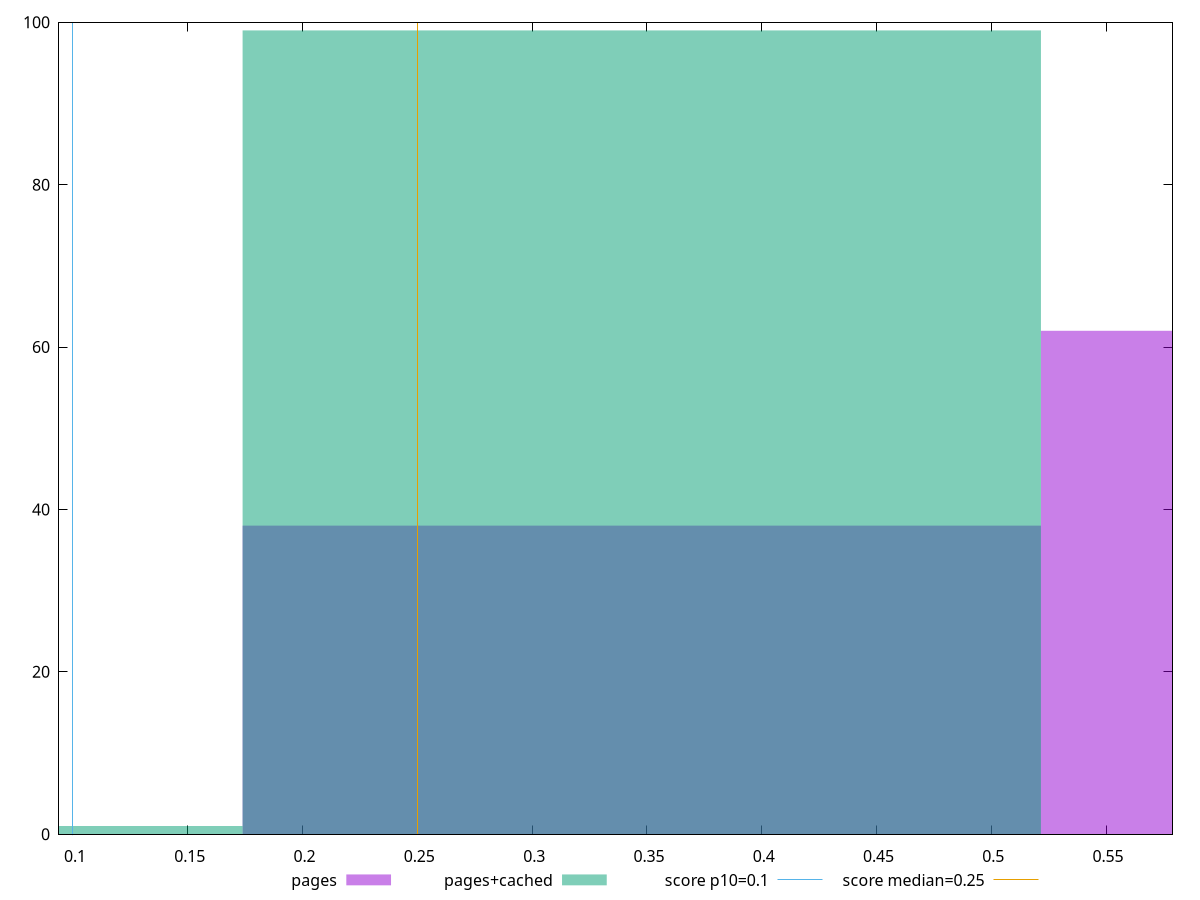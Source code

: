 reset

$pages <<EOF
0.3477474381406772 38
0.6954948762813544 62
EOF

$pagesCached <<EOF
0.3477474381406772 99
0 1
EOF

set key outside below
set boxwidth 0.3477474381406772
set xrange [0.09390384928385416:0.5789194452497695]
set yrange [0:100]
set trange [0:100]
set style fill transparent solid 0.5 noborder

set parametric
set terminal svg size 640, 500 enhanced background rgb 'white'
set output "reprap/cumulative-layout-shift/comparison/histogram/1_vs_2.svg"

plot $pages title "pages" with boxes, \
     $pagesCached title "pages+cached" with boxes, \
     0.1,t title "score p10=0.1", \
     0.25,t title "score median=0.25"

reset
